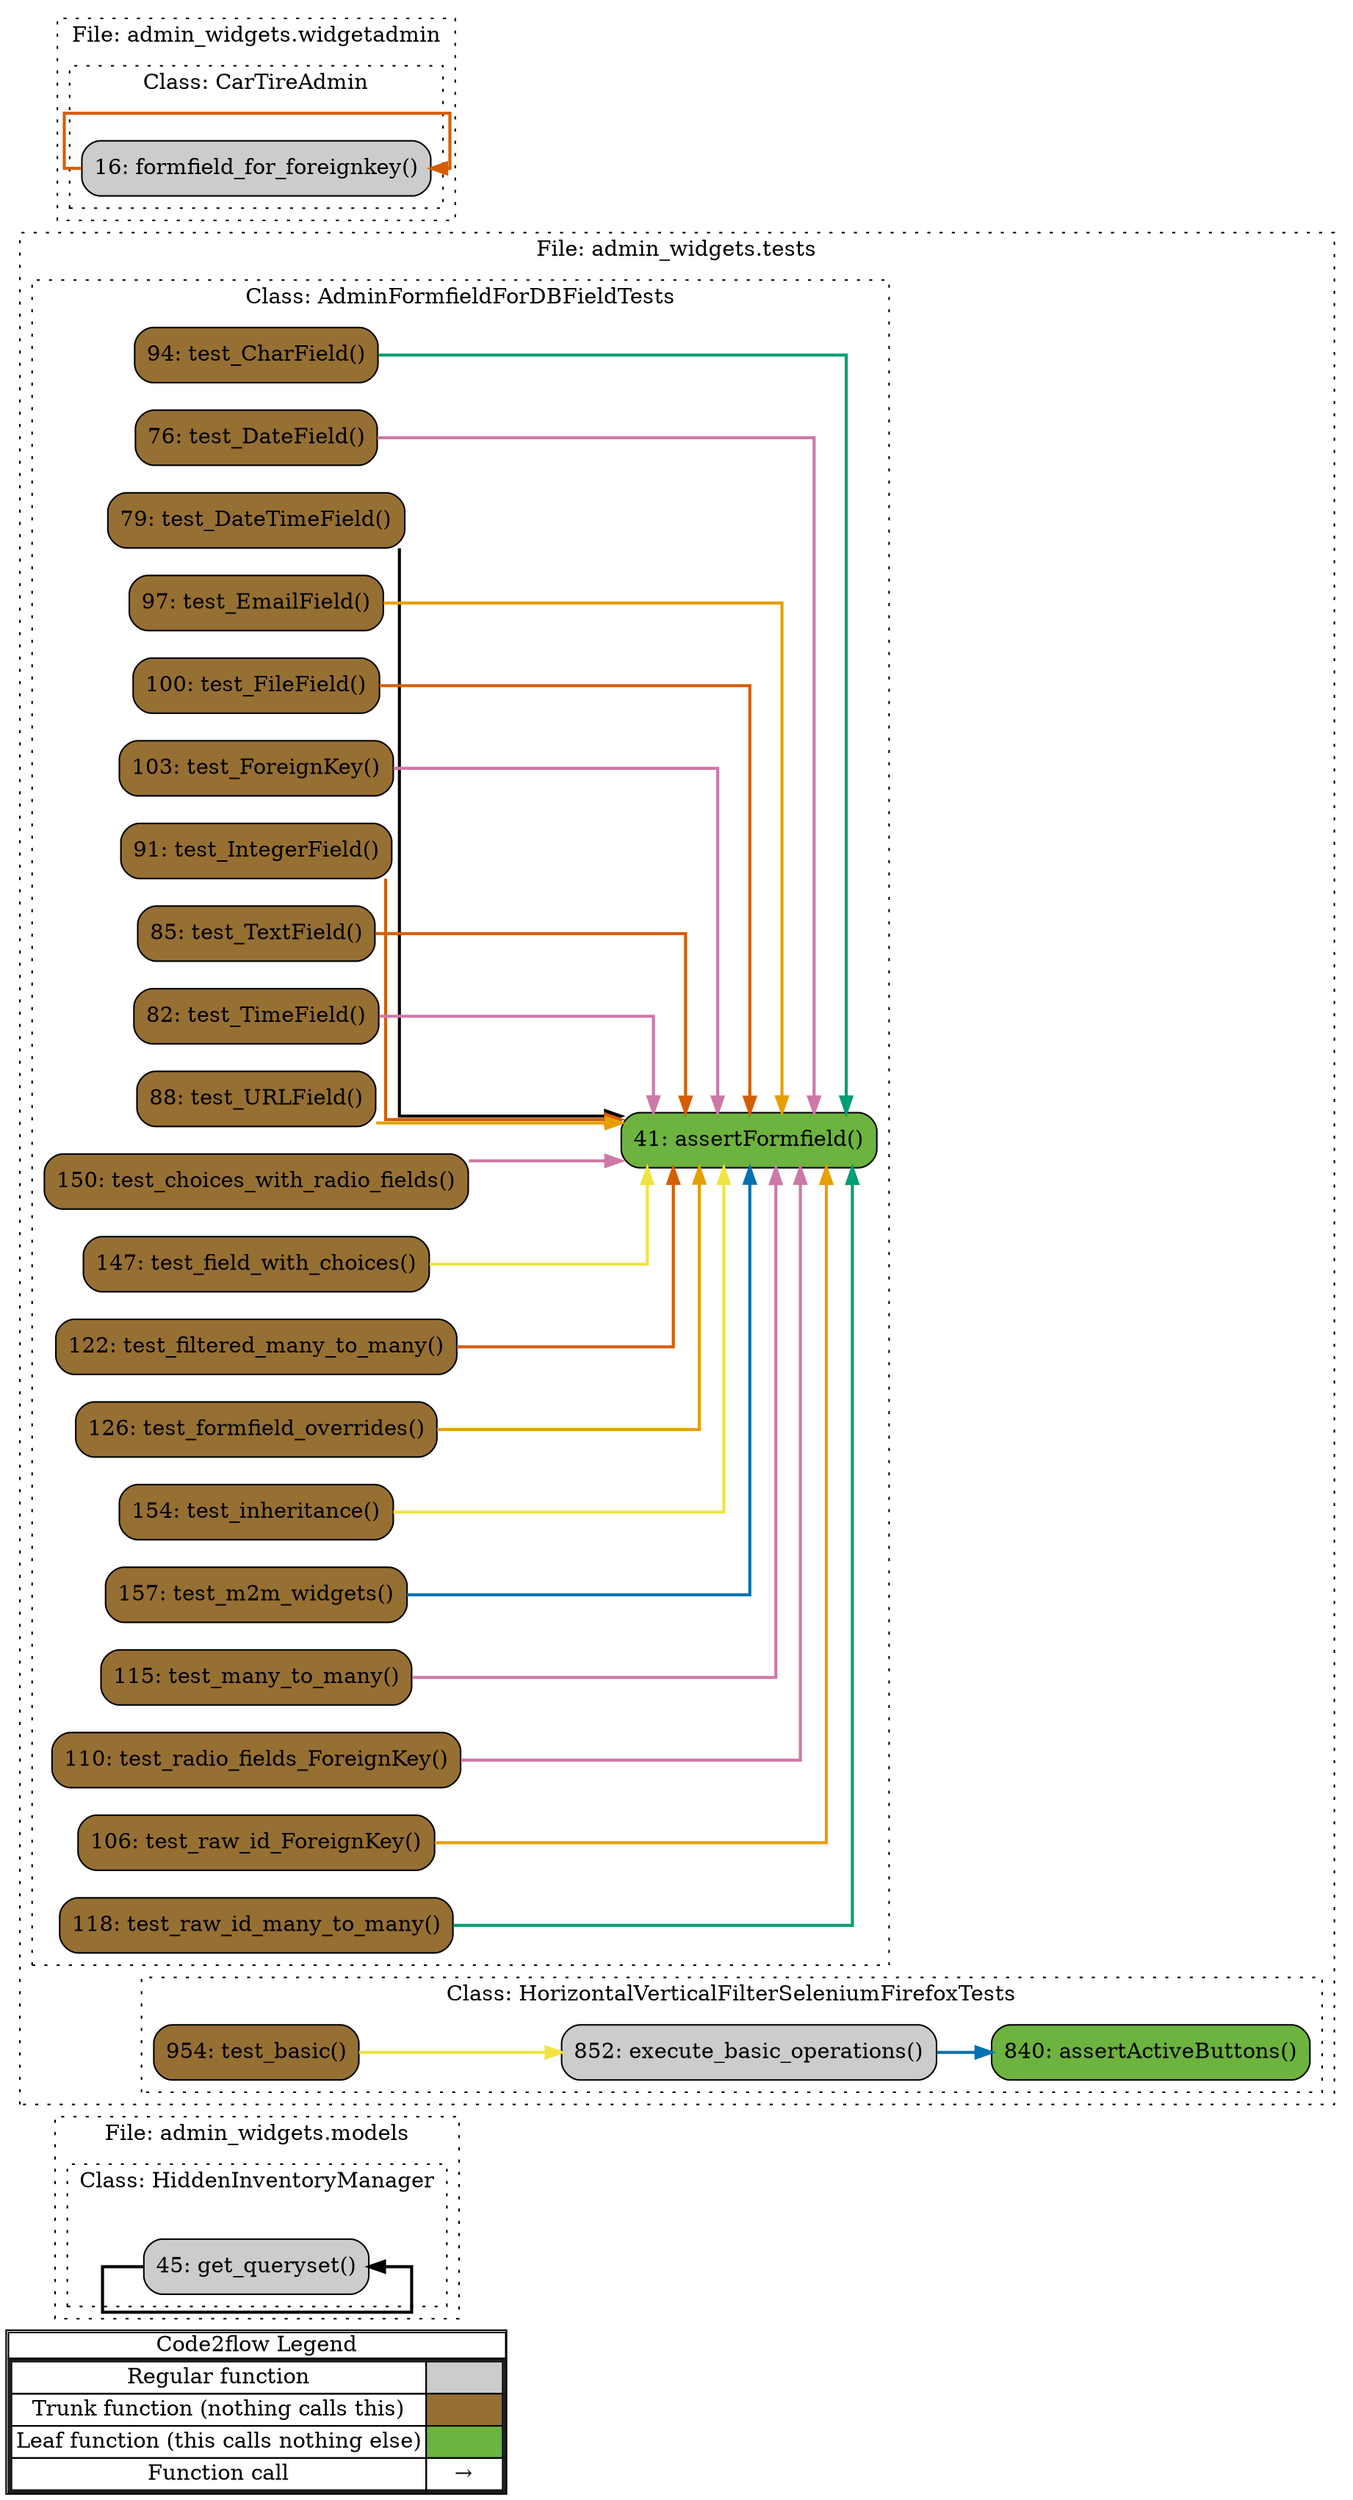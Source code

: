 digraph G {
concentrate=true;
splines="ortho";
rankdir="LR";
subgraph legend{
    rank = min;
    label = "legend";
    Legend [shape=none, margin=0, label = <
        <table cellspacing="0" cellpadding="0" border="1"><tr><td>Code2flow Legend</td></tr><tr><td>
        <table cellspacing="0">
        <tr><td>Regular function</td><td width="50px" bgcolor='#cccccc'></td></tr>
        <tr><td>Trunk function (nothing calls this)</td><td bgcolor='#966F33'></td></tr>
        <tr><td>Leaf function (this calls nothing else)</td><td bgcolor='#6db33f'></td></tr>
        <tr><td>Function call</td><td><font color='black'>&#8594;</font></td></tr>
        </table></td></tr></table>
        >];
}node_8861ae90 [label="45: get_queryset()" name="admin_widgets.models::HiddenInventoryManager.get_queryset" shape="rect" style="rounded,filled" fillcolor="#cccccc" ];
node_feb17d91 [label="41: assertFormfield()" name="admin_widgets.tests::AdminFormfieldForDBFieldTests.assertFormfield" shape="rect" style="rounded,filled" fillcolor="#6db33f" ];
node_e721ff13 [label="94: test_CharField()" name="admin_widgets.tests::AdminFormfieldForDBFieldTests.test_CharField" shape="rect" style="rounded,filled" fillcolor="#966F33" ];
node_e1ab41ef [label="76: test_DateField()" name="admin_widgets.tests::AdminFormfieldForDBFieldTests.test_DateField" shape="rect" style="rounded,filled" fillcolor="#966F33" ];
node_c1db7fd0 [label="79: test_DateTimeField()" name="admin_widgets.tests::AdminFormfieldForDBFieldTests.test_DateTimeField" shape="rect" style="rounded,filled" fillcolor="#966F33" ];
node_076ecfa1 [label="97: test_EmailField()" name="admin_widgets.tests::AdminFormfieldForDBFieldTests.test_EmailField" shape="rect" style="rounded,filled" fillcolor="#966F33" ];
node_289cb476 [label="100: test_FileField()" name="admin_widgets.tests::AdminFormfieldForDBFieldTests.test_FileField" shape="rect" style="rounded,filled" fillcolor="#966F33" ];
node_24919117 [label="103: test_ForeignKey()" name="admin_widgets.tests::AdminFormfieldForDBFieldTests.test_ForeignKey" shape="rect" style="rounded,filled" fillcolor="#966F33" ];
node_750339f6 [label="91: test_IntegerField()" name="admin_widgets.tests::AdminFormfieldForDBFieldTests.test_IntegerField" shape="rect" style="rounded,filled" fillcolor="#966F33" ];
node_16805566 [label="85: test_TextField()" name="admin_widgets.tests::AdminFormfieldForDBFieldTests.test_TextField" shape="rect" style="rounded,filled" fillcolor="#966F33" ];
node_529fb46f [label="82: test_TimeField()" name="admin_widgets.tests::AdminFormfieldForDBFieldTests.test_TimeField" shape="rect" style="rounded,filled" fillcolor="#966F33" ];
node_1a20eb41 [label="88: test_URLField()" name="admin_widgets.tests::AdminFormfieldForDBFieldTests.test_URLField" shape="rect" style="rounded,filled" fillcolor="#966F33" ];
node_0dcfe40f [label="150: test_choices_with_radio_fields()" name="admin_widgets.tests::AdminFormfieldForDBFieldTests.test_choices_with_radio_fields" shape="rect" style="rounded,filled" fillcolor="#966F33" ];
node_c3cbabd4 [label="147: test_field_with_choices()" name="admin_widgets.tests::AdminFormfieldForDBFieldTests.test_field_with_choices" shape="rect" style="rounded,filled" fillcolor="#966F33" ];
node_40d17586 [label="122: test_filtered_many_to_many()" name="admin_widgets.tests::AdminFormfieldForDBFieldTests.test_filtered_many_to_many" shape="rect" style="rounded,filled" fillcolor="#966F33" ];
node_c125c749 [label="126: test_formfield_overrides()" name="admin_widgets.tests::AdminFormfieldForDBFieldTests.test_formfield_overrides" shape="rect" style="rounded,filled" fillcolor="#966F33" ];
node_52cb30fc [label="154: test_inheritance()" name="admin_widgets.tests::AdminFormfieldForDBFieldTests.test_inheritance" shape="rect" style="rounded,filled" fillcolor="#966F33" ];
node_4f5e8125 [label="157: test_m2m_widgets()" name="admin_widgets.tests::AdminFormfieldForDBFieldTests.test_m2m_widgets" shape="rect" style="rounded,filled" fillcolor="#966F33" ];
node_b6880327 [label="115: test_many_to_many()" name="admin_widgets.tests::AdminFormfieldForDBFieldTests.test_many_to_many" shape="rect" style="rounded,filled" fillcolor="#966F33" ];
node_e8eac457 [label="110: test_radio_fields_ForeignKey()" name="admin_widgets.tests::AdminFormfieldForDBFieldTests.test_radio_fields_ForeignKey" shape="rect" style="rounded,filled" fillcolor="#966F33" ];
node_9968ae41 [label="106: test_raw_id_ForeignKey()" name="admin_widgets.tests::AdminFormfieldForDBFieldTests.test_raw_id_ForeignKey" shape="rect" style="rounded,filled" fillcolor="#966F33" ];
node_4564fc6b [label="118: test_raw_id_many_to_many()" name="admin_widgets.tests::AdminFormfieldForDBFieldTests.test_raw_id_many_to_many" shape="rect" style="rounded,filled" fillcolor="#966F33" ];
node_a8dfee53 [label="840: assertActiveButtons()" name="admin_widgets.tests::HorizontalVerticalFilterSeleniumFirefoxTests.assertActiveButtons" shape="rect" style="rounded,filled" fillcolor="#6db33f" ];
node_a8f63fc5 [label="852: execute_basic_operations()" name="admin_widgets.tests::HorizontalVerticalFilterSeleniumFirefoxTests.execute_basic_operations" shape="rect" style="rounded,filled" fillcolor="#cccccc" ];
node_cd04da3c [label="954: test_basic()" name="admin_widgets.tests::HorizontalVerticalFilterSeleniumFirefoxTests.test_basic" shape="rect" style="rounded,filled" fillcolor="#966F33" ];
node_027468fe [label="16: formfield_for_foreignkey()" name="admin_widgets.widgetadmin::CarTireAdmin.formfield_for_foreignkey" shape="rect" style="rounded,filled" fillcolor="#cccccc" ];
node_8861ae90 -> node_8861ae90 [color="#000000" penwidth="2"];
node_e721ff13 -> node_feb17d91 [color="#009E73" penwidth="2"];
node_e1ab41ef -> node_feb17d91 [color="#CC79A7" penwidth="2"];
node_c1db7fd0 -> node_feb17d91 [color="#000000" penwidth="2"];
node_076ecfa1 -> node_feb17d91 [color="#E69F00" penwidth="2"];
node_289cb476 -> node_feb17d91 [color="#D55E00" penwidth="2"];
node_24919117 -> node_feb17d91 [color="#CC79A7" penwidth="2"];
node_750339f6 -> node_feb17d91 [color="#D55E00" penwidth="2"];
node_16805566 -> node_feb17d91 [color="#D55E00" penwidth="2"];
node_529fb46f -> node_feb17d91 [color="#CC79A7" penwidth="2"];
node_1a20eb41 -> node_feb17d91 [color="#E69F00" penwidth="2"];
node_0dcfe40f -> node_feb17d91 [color="#CC79A7" penwidth="2"];
node_c3cbabd4 -> node_feb17d91 [color="#F0E442" penwidth="2"];
node_40d17586 -> node_feb17d91 [color="#D55E00" penwidth="2"];
node_c125c749 -> node_feb17d91 [color="#E69F00" penwidth="2"];
node_52cb30fc -> node_feb17d91 [color="#F0E442" penwidth="2"];
node_4f5e8125 -> node_feb17d91 [color="#0072B2" penwidth="2"];
node_b6880327 -> node_feb17d91 [color="#CC79A7" penwidth="2"];
node_e8eac457 -> node_feb17d91 [color="#CC79A7" penwidth="2"];
node_9968ae41 -> node_feb17d91 [color="#E69F00" penwidth="2"];
node_4564fc6b -> node_feb17d91 [color="#009E73" penwidth="2"];
node_a8f63fc5 -> node_a8dfee53 [color="#0072B2" penwidth="2"];
node_a8f63fc5 -> node_a8dfee53 [color="#0072B2" penwidth="2"];
node_a8f63fc5 -> node_a8dfee53 [color="#0072B2" penwidth="2"];
node_a8f63fc5 -> node_a8dfee53 [color="#0072B2" penwidth="2"];
node_a8f63fc5 -> node_a8dfee53 [color="#0072B2" penwidth="2"];
node_a8f63fc5 -> node_a8dfee53 [color="#0072B2" penwidth="2"];
node_a8f63fc5 -> node_a8dfee53 [color="#0072B2" penwidth="2"];
node_cd04da3c -> node_a8f63fc5 [color="#F0E442" penwidth="2"];
node_cd04da3c -> node_a8f63fc5 [color="#F0E442" penwidth="2"];
node_027468fe -> node_027468fe [color="#D55E00" penwidth="2"];
subgraph cluster_eac63907 {
    label="File: admin_widgets.models";
    name="admin_widgets.models";
    style="filled";
    graph[style=dotted];
    subgraph cluster_5b16c5c0 {
        node_8861ae90;
        label="Class: HiddenInventoryManager";
        name="HiddenInventoryManager";
        style="filled";
        graph[style=dotted];
    };
};
subgraph cluster_e8faa269 {
    label="File: admin_widgets.tests";
    name="admin_widgets.tests";
    style="filled";
    graph[style=dotted];
    subgraph cluster_efad0517 {
        node_feb17d91 node_e1ab41ef node_c1db7fd0 node_529fb46f node_16805566 node_1a20eb41 node_750339f6 node_e721ff13 node_076ecfa1 node_289cb476 node_24919117 node_9968ae41 node_e8eac457 node_b6880327 node_4564fc6b node_40d17586 node_c125c749 node_c3cbabd4 node_0dcfe40f node_52cb30fc node_4f5e8125;
        label="Class: AdminFormfieldForDBFieldTests";
        name="AdminFormfieldForDBFieldTests";
        style="filled";
        graph[style=dotted];
    };
    subgraph cluster_42375f2b {
        node_a8dfee53 node_a8f63fc5 node_cd04da3c;
        label="Class: HorizontalVerticalFilterSeleniumFirefoxTests";
        name="HorizontalVerticalFilterSeleniumFirefoxTests";
        style="filled";
        graph[style=dotted];
    };
};
subgraph cluster_7cbbe81a {
    label="File: admin_widgets.widgetadmin";
    name="admin_widgets.widgetadmin";
    style="filled";
    graph[style=dotted];
    subgraph cluster_fee3207a {
        node_027468fe;
        label="Class: CarTireAdmin";
        name="CarTireAdmin";
        style="filled";
        graph[style=dotted];
    };
};
}
